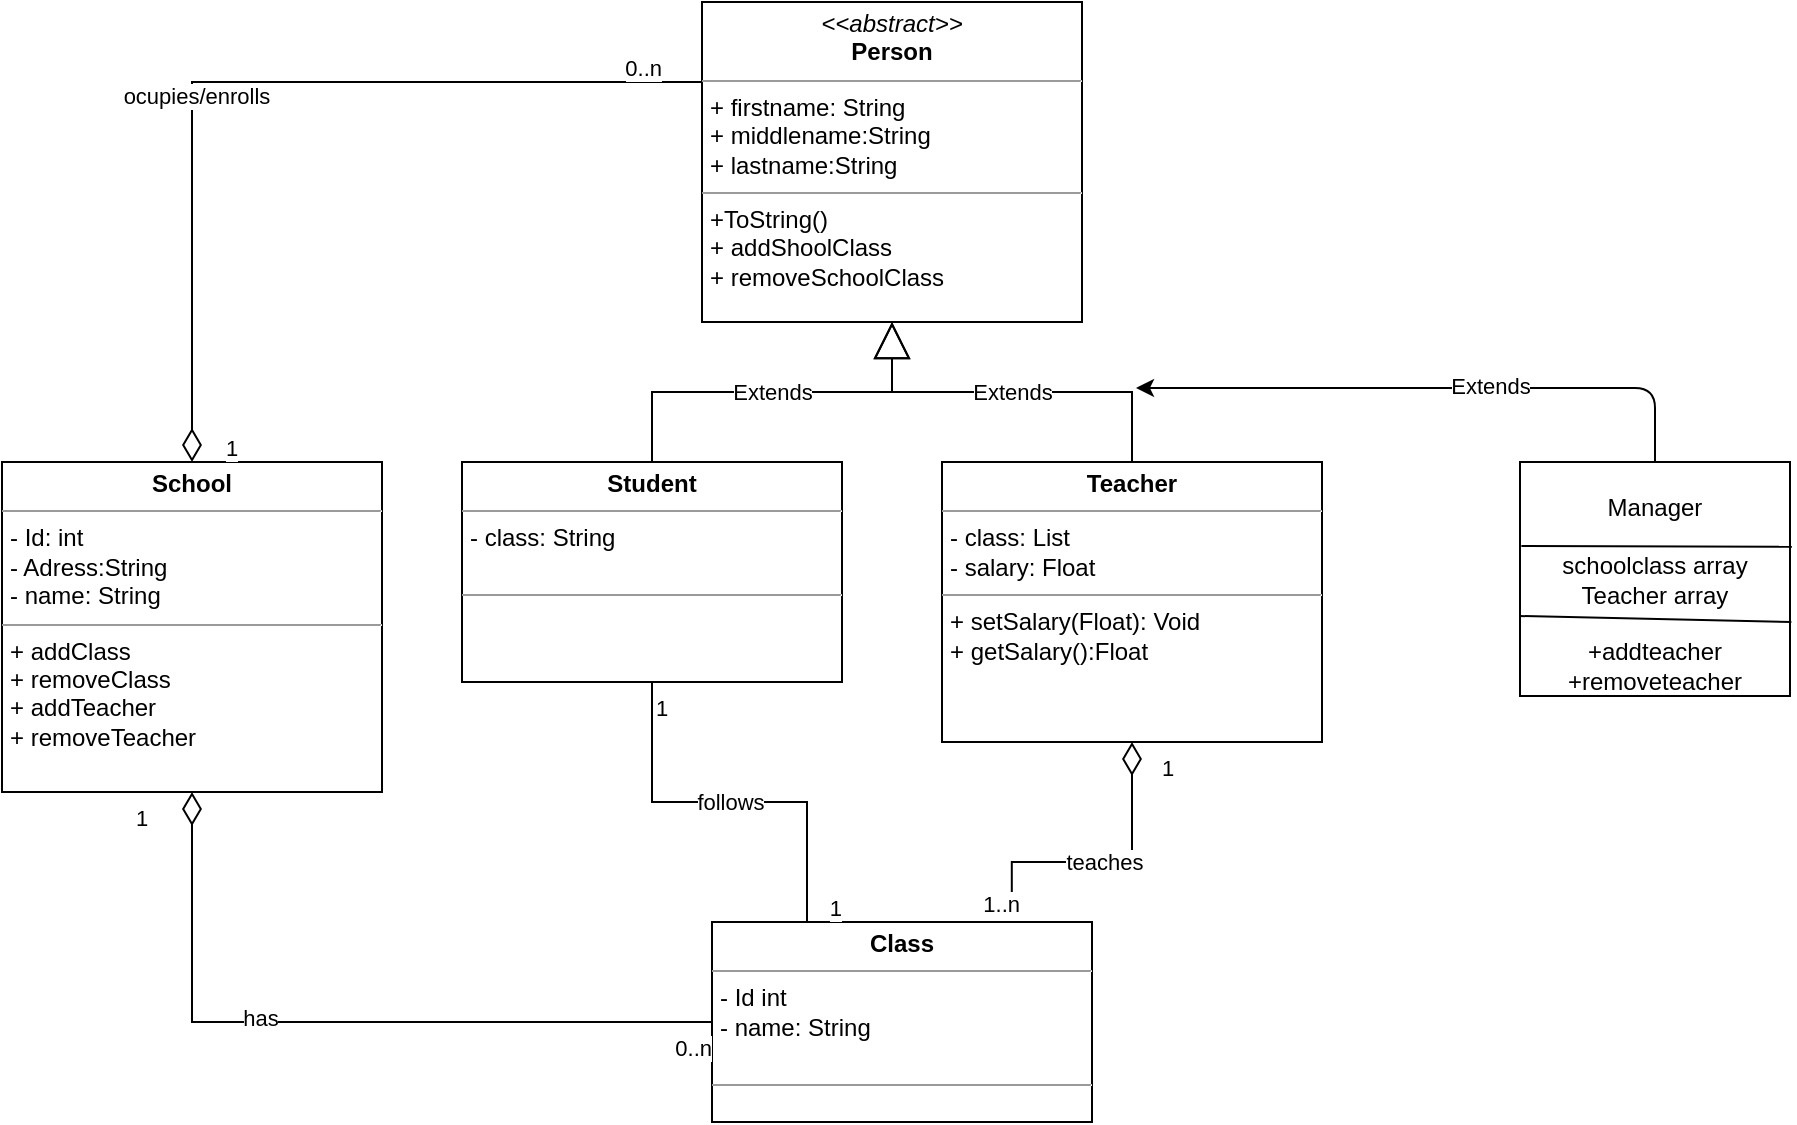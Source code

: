 <mxfile>
    <diagram name="Page-1" id="c4acf3e9-155e-7222-9cf6-157b1a14988f">
        <mxGraphModel dx="2188" dy="695" grid="0" gridSize="10" guides="1" tooltips="1" connect="1" arrows="1" fold="1" page="1" pageScale="1" pageWidth="850" pageHeight="1100" background="none" math="0" shadow="0">
            <root>
                <mxCell id="0"/>
                <mxCell id="1" parent="0"/>
                <mxCell id="5d2195bd80daf111-10" value="&lt;p style=&quot;margin: 0px ; margin-top: 4px ; text-align: center&quot;&gt;&lt;i&gt;&amp;lt;&amp;lt;abstract&amp;gt;&amp;gt;&lt;/i&gt;&lt;br&gt;&lt;b&gt;Person&lt;/b&gt;&lt;/p&gt;&lt;hr size=&quot;1&quot;&gt;&lt;p style=&quot;margin: 0px ; margin-left: 4px&quot;&gt;+ firstname: String&lt;/p&gt;&lt;p style=&quot;margin: 0px ; margin-left: 4px&quot;&gt;+ middlename:String&lt;/p&gt;&lt;p style=&quot;margin: 0px ; margin-left: 4px&quot;&gt;+ lastname:String&lt;br&gt;&lt;/p&gt;&lt;hr size=&quot;1&quot;&gt;&lt;p style=&quot;margin: 0px ; margin-left: 4px&quot;&gt;+ToString()&lt;/p&gt;&lt;p style=&quot;margin: 0px 0px 0px 4px&quot;&gt;+ addShoolClass&lt;/p&gt;&lt;p style=&quot;margin: 0px 0px 0px 4px&quot;&gt;+ removeSchoolClass&lt;/p&gt;" style="verticalAlign=top;align=left;overflow=fill;fontSize=12;fontFamily=Helvetica;html=1;rounded=0;shadow=0;comic=0;labelBackgroundColor=none;strokeWidth=1" parent="1" vertex="1">
                    <mxGeometry x="-430" y="100" width="190" height="160" as="geometry"/>
                </mxCell>
                <mxCell id="_ZHwSp_K6urZNeZxSMzv-4" value="&lt;p style=&quot;margin: 0px ; margin-top: 4px ; text-align: center&quot;&gt;&lt;b&gt;Student&lt;/b&gt;&lt;/p&gt;&lt;hr size=&quot;1&quot;&gt;&lt;p style=&quot;margin: 0px ; margin-left: 4px&quot;&gt;- class: String&lt;br&gt;&lt;br&gt;&lt;/p&gt;&lt;hr size=&quot;1&quot;&gt;&lt;p style=&quot;margin: 0px ; margin-left: 4px&quot;&gt;&lt;br&gt;&lt;/p&gt;" style="verticalAlign=top;align=left;overflow=fill;fontSize=12;fontFamily=Helvetica;html=1;rounded=0;shadow=0;comic=0;labelBackgroundColor=none;strokeWidth=1" parent="1" vertex="1">
                    <mxGeometry x="-550" y="330" width="190" height="110" as="geometry"/>
                </mxCell>
                <mxCell id="_ZHwSp_K6urZNeZxSMzv-7" value="Extends" style="endArrow=block;endSize=16;endFill=0;html=1;rounded=0;entryX=0.5;entryY=1;entryDx=0;entryDy=0;exitX=0.5;exitY=0;exitDx=0;exitDy=0;edgeStyle=orthogonalEdgeStyle;" parent="1" source="_ZHwSp_K6urZNeZxSMzv-4" target="5d2195bd80daf111-10" edge="1">
                    <mxGeometry width="160" relative="1" as="geometry">
                        <mxPoint x="180" y="320" as="sourcePoint"/>
                        <mxPoint x="-120" y="360" as="targetPoint"/>
                    </mxGeometry>
                </mxCell>
                <mxCell id="_ZHwSp_K6urZNeZxSMzv-8" value="&lt;p style=&quot;margin: 0px ; margin-top: 4px ; text-align: center&quot;&gt;&lt;b&gt;Teacher&lt;/b&gt;&lt;/p&gt;&lt;hr size=&quot;1&quot;&gt;&lt;p style=&quot;margin: 0px ; margin-left: 4px&quot;&gt;- class: List&lt;br&gt;- salary: Float&lt;/p&gt;&lt;hr size=&quot;1&quot;&gt;&lt;p style=&quot;margin: 0px ; margin-left: 4px&quot;&gt;&lt;span&gt;+ setSalary(Float): Void&lt;/span&gt;&lt;br&gt;&lt;/p&gt;&lt;p style=&quot;margin: 0px 0px 0px 4px&quot;&gt;+ getSalary():Float&lt;/p&gt;" style="verticalAlign=top;align=left;overflow=fill;fontSize=12;fontFamily=Helvetica;html=1;rounded=0;shadow=0;comic=0;labelBackgroundColor=none;strokeWidth=1" parent="1" vertex="1">
                    <mxGeometry x="-310" y="330" width="190" height="140" as="geometry"/>
                </mxCell>
                <mxCell id="_ZHwSp_K6urZNeZxSMzv-9" value="Extends" style="endArrow=block;endSize=16;endFill=0;html=1;rounded=0;entryX=0.5;entryY=1;entryDx=0;entryDy=0;exitX=0.5;exitY=0;exitDx=0;exitDy=0;edgeStyle=orthogonalEdgeStyle;" parent="1" source="_ZHwSp_K6urZNeZxSMzv-8" target="5d2195bd80daf111-10" edge="1">
                    <mxGeometry width="160" relative="1" as="geometry">
                        <mxPoint x="-295" y="400" as="sourcePoint"/>
                        <mxPoint x="-145" y="330" as="targetPoint"/>
                    </mxGeometry>
                </mxCell>
                <mxCell id="3h-WEEQfE9mpqYWTIAE3-1" value="&lt;p style=&quot;margin: 0px ; margin-top: 4px ; text-align: center&quot;&gt;&lt;b&gt;Class&lt;/b&gt;&lt;/p&gt;&lt;hr size=&quot;1&quot;&gt;&lt;p style=&quot;margin: 0px ; margin-left: 4px&quot;&gt;- Id int&lt;/p&gt;&lt;p style=&quot;margin: 0px ; margin-left: 4px&quot;&gt;- name: String&lt;br&gt;&lt;br&gt;&lt;/p&gt;&lt;hr size=&quot;1&quot;&gt;&lt;p style=&quot;margin: 0px ; margin-left: 4px&quot;&gt;&lt;br&gt;&lt;/p&gt;" style="verticalAlign=top;align=left;overflow=fill;fontSize=12;fontFamily=Helvetica;html=1;rounded=0;shadow=0;comic=0;labelBackgroundColor=none;strokeWidth=1" parent="1" vertex="1">
                    <mxGeometry x="-425" y="560" width="190" height="100" as="geometry"/>
                </mxCell>
                <mxCell id="3h-WEEQfE9mpqYWTIAE3-4" value="&lt;p style=&quot;margin: 0px ; margin-top: 4px ; text-align: center&quot;&gt;&lt;b&gt;School&lt;/b&gt;&lt;/p&gt;&lt;hr size=&quot;1&quot;&gt;&lt;p style=&quot;margin: 0px ; margin-left: 4px&quot;&gt;- Id: int&lt;/p&gt;&lt;p style=&quot;margin: 0px ; margin-left: 4px&quot;&gt;- Adress:String&lt;/p&gt;&lt;p style=&quot;margin: 0px ; margin-left: 4px&quot;&gt;- name: String&lt;/p&gt;&lt;hr size=&quot;1&quot;&gt;&lt;p style=&quot;margin: 0px 0px 0px 4px&quot;&gt;+ addClass&lt;/p&gt;&lt;p style=&quot;margin: 0px 0px 0px 4px&quot;&gt;+ removeClass&lt;/p&gt;&lt;p style=&quot;margin: 0px 0px 0px 4px&quot;&gt;+ addTeacher&lt;/p&gt;&lt;p style=&quot;margin: 0px 0px 0px 4px&quot;&gt;+ removeTeacher&lt;/p&gt;" style="verticalAlign=top;align=left;overflow=fill;fontSize=12;fontFamily=Helvetica;html=1;rounded=0;shadow=0;comic=0;labelBackgroundColor=none;strokeWidth=1" parent="1" vertex="1">
                    <mxGeometry x="-780" y="330" width="190" height="165" as="geometry"/>
                </mxCell>
                <mxCell id="3h-WEEQfE9mpqYWTIAE3-8" value="" style="endArrow=0;html=1;endSize=12;startArrow=diamondThin;startSize=14;startFill=0;edgeStyle=orthogonalEdgeStyle;rounded=0;entryX=0;entryY=0.25;entryDx=0;entryDy=0;exitX=0.5;exitY=0;exitDx=0;exitDy=0;" parent="1" source="3h-WEEQfE9mpqYWTIAE3-4" target="5d2195bd80daf111-10" edge="1">
                    <mxGeometry relative="1" as="geometry">
                        <mxPoint x="-630" y="20" as="sourcePoint"/>
                        <mxPoint x="-420" y="140" as="targetPoint"/>
                    </mxGeometry>
                </mxCell>
                <mxCell id="3h-WEEQfE9mpqYWTIAE3-9" value="1" style="edgeLabel;resizable=0;html=1;align=left;verticalAlign=top;" parent="3h-WEEQfE9mpqYWTIAE3-8" connectable="0" vertex="1">
                    <mxGeometry x="-1" relative="1" as="geometry">
                        <mxPoint x="15" y="-20" as="offset"/>
                    </mxGeometry>
                </mxCell>
                <mxCell id="3h-WEEQfE9mpqYWTIAE3-10" value="0..n" style="edgeLabel;resizable=0;html=1;align=right;verticalAlign=top;" parent="3h-WEEQfE9mpqYWTIAE3-8" connectable="0" vertex="1">
                    <mxGeometry x="1" relative="1" as="geometry">
                        <mxPoint x="-20" y="-20" as="offset"/>
                    </mxGeometry>
                </mxCell>
                <mxCell id="3h-WEEQfE9mpqYWTIAE3-33" value="ocupies/enrolls" style="edgeLabel;html=1;align=center;verticalAlign=middle;resizable=0;points=[];" parent="3h-WEEQfE9mpqYWTIAE3-8" vertex="1" connectable="0">
                    <mxGeometry x="-0.176" y="-2" relative="1" as="geometry">
                        <mxPoint as="offset"/>
                    </mxGeometry>
                </mxCell>
                <mxCell id="3h-WEEQfE9mpqYWTIAE3-16" value="" style="endArrow=0;html=1;endSize=12;startArrow=diamondThin;startSize=14;startFill=0;edgeStyle=orthogonalEdgeStyle;rounded=0;entryX=0;entryY=0.5;entryDx=0;entryDy=0;exitX=0.5;exitY=1;exitDx=0;exitDy=0;" parent="1" source="3h-WEEQfE9mpqYWTIAE3-4" target="3h-WEEQfE9mpqYWTIAE3-1" edge="1">
                    <mxGeometry relative="1" as="geometry">
                        <mxPoint x="-580" y="710" as="sourcePoint"/>
                        <mxPoint x="-700" y="582.5" as="targetPoint"/>
                    </mxGeometry>
                </mxCell>
                <mxCell id="3h-WEEQfE9mpqYWTIAE3-17" value="1" style="edgeLabel;resizable=0;html=1;align=left;verticalAlign=top;" parent="3h-WEEQfE9mpqYWTIAE3-16" connectable="0" vertex="1">
                    <mxGeometry x="-1" relative="1" as="geometry">
                        <mxPoint x="-30" as="offset"/>
                    </mxGeometry>
                </mxCell>
                <mxCell id="3h-WEEQfE9mpqYWTIAE3-18" value="&lt;span style=&quot;text-align: left&quot;&gt;0..n&lt;/span&gt;" style="edgeLabel;resizable=0;html=1;align=right;verticalAlign=top;" parent="3h-WEEQfE9mpqYWTIAE3-16" connectable="0" vertex="1">
                    <mxGeometry x="1" relative="1" as="geometry"/>
                </mxCell>
                <mxCell id="3h-WEEQfE9mpqYWTIAE3-32" value="has" style="edgeLabel;html=1;align=center;verticalAlign=middle;resizable=0;points=[];" parent="3h-WEEQfE9mpqYWTIAE3-16" vertex="1" connectable="0">
                    <mxGeometry x="-0.209" y="2" relative="1" as="geometry">
                        <mxPoint as="offset"/>
                    </mxGeometry>
                </mxCell>
                <mxCell id="3h-WEEQfE9mpqYWTIAE3-23" value="follows" style="endArrow=0;html=1;endSize=12;startArrow=0;startSize=14;startFill=0;edgeStyle=orthogonalEdgeStyle;rounded=0;entryX=0.25;entryY=0;entryDx=0;entryDy=0;" parent="1" source="_ZHwSp_K6urZNeZxSMzv-4" target="3h-WEEQfE9mpqYWTIAE3-1" edge="1">
                    <mxGeometry relative="1" as="geometry">
                        <mxPoint x="-680" y="650" as="sourcePoint"/>
                        <mxPoint x="-520" y="650" as="targetPoint"/>
                    </mxGeometry>
                </mxCell>
                <mxCell id="3h-WEEQfE9mpqYWTIAE3-24" value="1" style="edgeLabel;resizable=0;html=1;align=left;verticalAlign=top;" parent="3h-WEEQfE9mpqYWTIAE3-23" connectable="0" vertex="1">
                    <mxGeometry x="-1" relative="1" as="geometry"/>
                </mxCell>
                <mxCell id="3h-WEEQfE9mpqYWTIAE3-25" value="1" style="edgeLabel;resizable=0;html=1;align=right;verticalAlign=top;" parent="3h-WEEQfE9mpqYWTIAE3-23" connectable="0" vertex="1">
                    <mxGeometry x="1" relative="1" as="geometry">
                        <mxPoint x="18" y="-20" as="offset"/>
                    </mxGeometry>
                </mxCell>
                <mxCell id="3h-WEEQfE9mpqYWTIAE3-27" value="&lt;br&gt;" style="edgeLabel;html=1;align=center;verticalAlign=middle;resizable=0;points=[];" parent="3h-WEEQfE9mpqYWTIAE3-23" vertex="1" connectable="0">
                    <mxGeometry x="-0.35" y="-2" relative="1" as="geometry">
                        <mxPoint as="offset"/>
                    </mxGeometry>
                </mxCell>
                <mxCell id="3h-WEEQfE9mpqYWTIAE3-29" value="teaches" style="endArrow=0;html=1;endSize=12;startArrow=diamondThin;startSize=14;startFill=0;edgeStyle=orthogonalEdgeStyle;rounded=0;entryX=0.789;entryY=-0.02;entryDx=0;entryDy=0;entryPerimeter=0;exitX=0.5;exitY=1;exitDx=0;exitDy=0;" parent="1" source="_ZHwSp_K6urZNeZxSMzv-8" target="3h-WEEQfE9mpqYWTIAE3-1" edge="1">
                    <mxGeometry relative="1" as="geometry">
                        <mxPoint x="-150" y="620" as="sourcePoint"/>
                        <mxPoint x="-270" y="530" as="targetPoint"/>
                        <Array as="points">
                            <mxPoint x="-215" y="530"/>
                            <mxPoint x="-275" y="530"/>
                        </Array>
                    </mxGeometry>
                </mxCell>
                <mxCell id="3h-WEEQfE9mpqYWTIAE3-30" value="1" style="edgeLabel;resizable=0;html=1;align=left;verticalAlign=top;" parent="3h-WEEQfE9mpqYWTIAE3-29" connectable="0" vertex="1">
                    <mxGeometry x="-1" relative="1" as="geometry">
                        <mxPoint x="13" as="offset"/>
                    </mxGeometry>
                </mxCell>
                <mxCell id="3h-WEEQfE9mpqYWTIAE3-31" value="1..n" style="edgeLabel;resizable=0;html=1;align=right;verticalAlign=top;" parent="3h-WEEQfE9mpqYWTIAE3-29" connectable="0" vertex="1">
                    <mxGeometry x="1" relative="1" as="geometry">
                        <mxPoint x="5" y="-20" as="offset"/>
                    </mxGeometry>
                </mxCell>
                <mxCell id="2" value="&lt;br&gt;Manager&lt;br&gt;&lt;br&gt;schoolclass array&lt;br&gt;Teacher array&lt;br&gt;&lt;br&gt;+addteacher&lt;br&gt;+removeteacher" style="rounded=0;whiteSpace=wrap;html=1;" vertex="1" parent="1">
                    <mxGeometry x="-21" y="330" width="135" height="117" as="geometry"/>
                </mxCell>
                <mxCell id="3" value="" style="endArrow=none;html=1;entryX=1.007;entryY=0.362;entryDx=0;entryDy=0;entryPerimeter=0;exitX=0.005;exitY=0.359;exitDx=0;exitDy=0;exitPerimeter=0;" edge="1" parent="1" source="2" target="2">
                    <mxGeometry width="50" height="50" relative="1" as="geometry">
                        <mxPoint x="-21" y="359" as="sourcePoint"/>
                        <mxPoint x="-46" y="309" as="targetPoint"/>
                    </mxGeometry>
                </mxCell>
                <mxCell id="8" value="" style="edgeStyle=elbowEdgeStyle;elbow=vertical;endArrow=classic;html=1;" edge="1" parent="1" source="2">
                    <mxGeometry width="50" height="50" relative="1" as="geometry">
                        <mxPoint x="-320" y="372" as="sourcePoint"/>
                        <mxPoint x="-213" y="293" as="targetPoint"/>
                        <Array as="points">
                            <mxPoint x="-116" y="293"/>
                        </Array>
                    </mxGeometry>
                </mxCell>
                <mxCell id="9" value="Extends" style="edgeLabel;html=1;align=center;verticalAlign=middle;resizable=0;points=[];" vertex="1" connectable="0" parent="8">
                    <mxGeometry x="-0.189" y="-1" relative="1" as="geometry">
                        <mxPoint as="offset"/>
                    </mxGeometry>
                </mxCell>
                <mxCell id="11" value="" style="endArrow=none;html=1;exitX=1.005;exitY=0.684;exitDx=0;exitDy=0;exitPerimeter=0;" edge="1" parent="1" source="2">
                    <mxGeometry width="50" height="50" relative="1" as="geometry">
                        <mxPoint x="-71" y="457" as="sourcePoint"/>
                        <mxPoint x="-21" y="407" as="targetPoint"/>
                    </mxGeometry>
                </mxCell>
            </root>
        </mxGraphModel>
    </diagram>
</mxfile>